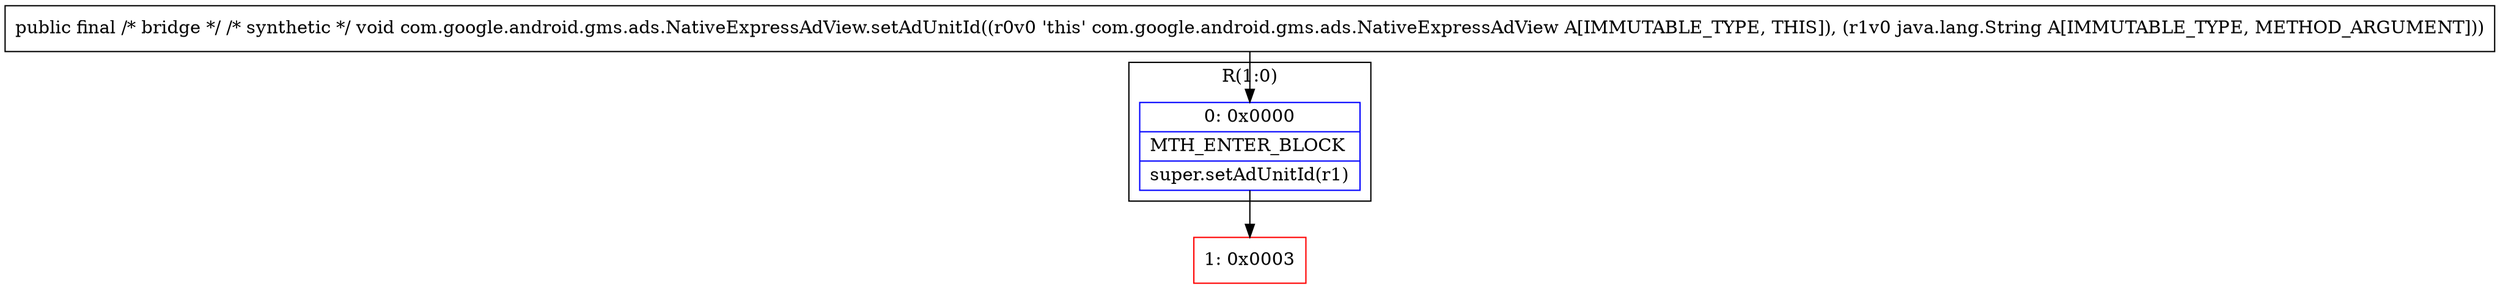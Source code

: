 digraph "CFG forcom.google.android.gms.ads.NativeExpressAdView.setAdUnitId(Ljava\/lang\/String;)V" {
subgraph cluster_Region_1523567754 {
label = "R(1:0)";
node [shape=record,color=blue];
Node_0 [shape=record,label="{0\:\ 0x0000|MTH_ENTER_BLOCK\l|super.setAdUnitId(r1)\l}"];
}
Node_1 [shape=record,color=red,label="{1\:\ 0x0003}"];
MethodNode[shape=record,label="{public final \/* bridge *\/ \/* synthetic *\/ void com.google.android.gms.ads.NativeExpressAdView.setAdUnitId((r0v0 'this' com.google.android.gms.ads.NativeExpressAdView A[IMMUTABLE_TYPE, THIS]), (r1v0 java.lang.String A[IMMUTABLE_TYPE, METHOD_ARGUMENT])) }"];
MethodNode -> Node_0;
Node_0 -> Node_1;
}

